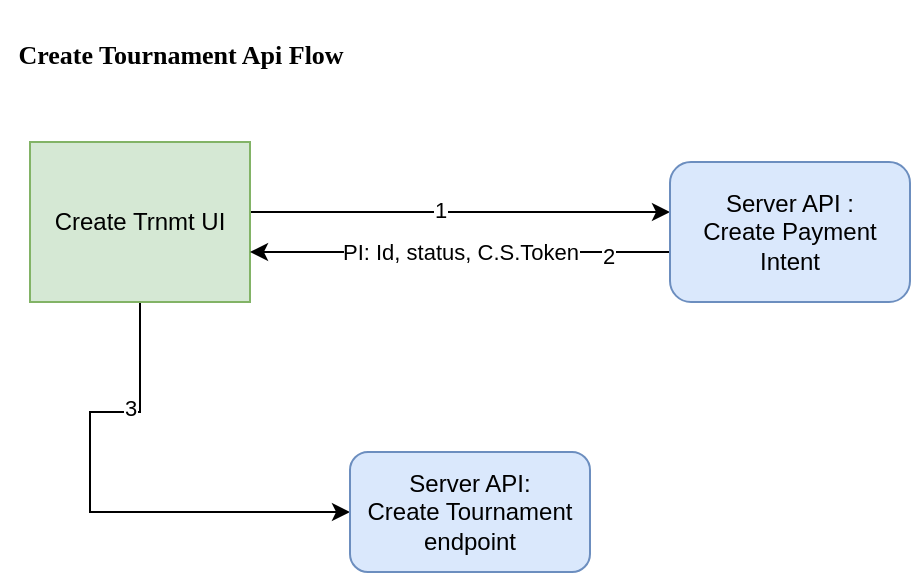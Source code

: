 <mxfile version="17.4.1" type="github">
  <diagram id="C5RBs43oDa-KdzZeNtuy" name="Page-1">
    <mxGraphModel dx="860" dy="558" grid="1" gridSize="10" guides="1" tooltips="1" connect="1" arrows="1" fold="1" page="1" pageScale="1" pageWidth="827" pageHeight="1169" math="0" shadow="0">
      <root>
        <mxCell id="WIyWlLk6GJQsqaUBKTNV-0" />
        <mxCell id="WIyWlLk6GJQsqaUBKTNV-1" parent="WIyWlLk6GJQsqaUBKTNV-0" />
        <mxCell id="-ftJGrcNJjzu9SJHTNXh-2" style="edgeStyle=orthogonalEdgeStyle;rounded=0;orthogonalLoop=1;jettySize=auto;html=1;" edge="1" parent="WIyWlLk6GJQsqaUBKTNV-1" source="-ftJGrcNJjzu9SJHTNXh-0" target="-ftJGrcNJjzu9SJHTNXh-1">
          <mxGeometry relative="1" as="geometry">
            <Array as="points">
              <mxPoint x="240" y="115" />
              <mxPoint x="240" y="115" />
            </Array>
          </mxGeometry>
        </mxCell>
        <mxCell id="-ftJGrcNJjzu9SJHTNXh-7" value="1" style="edgeLabel;html=1;align=center;verticalAlign=middle;resizable=0;points=[];" vertex="1" connectable="0" parent="-ftJGrcNJjzu9SJHTNXh-2">
          <mxGeometry x="-0.095" y="1" relative="1" as="geometry">
            <mxPoint as="offset" />
          </mxGeometry>
        </mxCell>
        <mxCell id="-ftJGrcNJjzu9SJHTNXh-4" style="edgeStyle=orthogonalEdgeStyle;rounded=0;orthogonalLoop=1;jettySize=auto;html=1;" edge="1" parent="WIyWlLk6GJQsqaUBKTNV-1" source="-ftJGrcNJjzu9SJHTNXh-0" target="-ftJGrcNJjzu9SJHTNXh-6">
          <mxGeometry relative="1" as="geometry">
            <mxPoint x="135" y="265" as="targetPoint" />
            <Array as="points">
              <mxPoint x="135" y="215" />
              <mxPoint x="110" y="215" />
              <mxPoint x="110" y="265" />
            </Array>
          </mxGeometry>
        </mxCell>
        <mxCell id="-ftJGrcNJjzu9SJHTNXh-9" value="3" style="edgeLabel;html=1;align=center;verticalAlign=middle;resizable=0;points=[];" vertex="1" connectable="0" parent="-ftJGrcNJjzu9SJHTNXh-4">
          <mxGeometry x="-0.536" y="-2" relative="1" as="geometry">
            <mxPoint as="offset" />
          </mxGeometry>
        </mxCell>
        <mxCell id="-ftJGrcNJjzu9SJHTNXh-0" value="Create Trnmt UI" style="whiteSpace=wrap;html=1;fillColor=#d5e8d4;strokeColor=#82b366;" vertex="1" parent="WIyWlLk6GJQsqaUBKTNV-1">
          <mxGeometry x="80" y="80" width="110" height="80" as="geometry" />
        </mxCell>
        <mxCell id="-ftJGrcNJjzu9SJHTNXh-3" value="PI: Id, status, C.S.Token" style="edgeStyle=orthogonalEdgeStyle;rounded=0;orthogonalLoop=1;jettySize=auto;html=1;" edge="1" parent="WIyWlLk6GJQsqaUBKTNV-1" source="-ftJGrcNJjzu9SJHTNXh-1" target="-ftJGrcNJjzu9SJHTNXh-0">
          <mxGeometry relative="1" as="geometry">
            <Array as="points">
              <mxPoint x="260" y="135" />
              <mxPoint x="260" y="135" />
            </Array>
          </mxGeometry>
        </mxCell>
        <mxCell id="-ftJGrcNJjzu9SJHTNXh-8" value="2" style="edgeLabel;html=1;align=center;verticalAlign=middle;resizable=0;points=[];" vertex="1" connectable="0" parent="-ftJGrcNJjzu9SJHTNXh-3">
          <mxGeometry x="-0.704" y="2" relative="1" as="geometry">
            <mxPoint as="offset" />
          </mxGeometry>
        </mxCell>
        <mxCell id="-ftJGrcNJjzu9SJHTNXh-1" value="Server API : &lt;br&gt;Create Payment Intent" style="rounded=1;whiteSpace=wrap;html=1;fillColor=#dae8fc;strokeColor=#6c8ebf;" vertex="1" parent="WIyWlLk6GJQsqaUBKTNV-1">
          <mxGeometry x="400" y="90" width="120" height="70" as="geometry" />
        </mxCell>
        <mxCell id="-ftJGrcNJjzu9SJHTNXh-6" value="Server API:&lt;br&gt;Create Tournament endpoint" style="rounded=1;whiteSpace=wrap;html=1;fillColor=#dae8fc;strokeColor=#6c8ebf;" vertex="1" parent="WIyWlLk6GJQsqaUBKTNV-1">
          <mxGeometry x="240" y="235" width="120" height="60" as="geometry" />
        </mxCell>
        <mxCell id="-ftJGrcNJjzu9SJHTNXh-10" value="&lt;h2&gt;&lt;font face=&quot;Lucida Console&quot; size=&quot;1&quot;&gt;&lt;span style=&quot;font-size: 13px&quot;&gt;Create Tournament Api Flow&lt;/span&gt;&lt;/font&gt;&lt;/h2&gt;" style="text;html=1;align=center;verticalAlign=middle;resizable=0;points=[];autosize=1;strokeColor=none;fillColor=none;" vertex="1" parent="WIyWlLk6GJQsqaUBKTNV-1">
          <mxGeometry x="65" y="10" width="180" height="50" as="geometry" />
        </mxCell>
      </root>
    </mxGraphModel>
  </diagram>
</mxfile>
